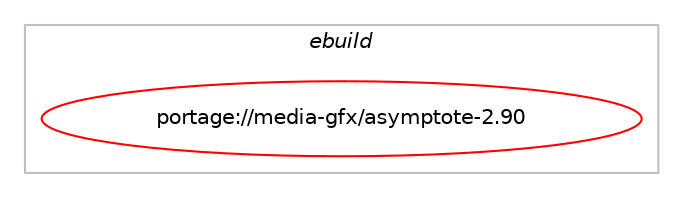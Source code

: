 digraph prolog {

# *************
# Graph options
# *************

newrank=true;
concentrate=true;
compound=true;
graph [rankdir=LR,fontname=Helvetica,fontsize=10,ranksep=1.5];#, ranksep=2.5, nodesep=0.2];
edge  [arrowhead=vee];
node  [fontname=Helvetica,fontsize=10];

# **********
# The ebuild
# **********

subgraph cluster_leftcol {
color=gray;
label=<<i>ebuild</i>>;
id [label="portage://media-gfx/asymptote-2.90", color=red, width=4, href="../media-gfx/asymptote-2.90.svg"];
}

# ****************
# The dependencies
# ****************

subgraph cluster_midcol {
color=gray;
label=<<i>dependencies</i>>;
subgraph cluster_compile {
fillcolor="#eeeeee";
style=filled;
label=<<i>compile</i>>;
# *** BEGIN UNKNOWN DEPENDENCY TYPE (TODO) ***
# id -> equal(use_conditional_group(positive,X,portage://media-gfx/asymptote-2.90,[use_conditional_group(positive,python_targets_python3_10,portage://media-gfx/asymptote-2.90,[package_dependency(portage://media-gfx/asymptote-2.90,install,no,dev-lang,python,none,[,,],[slot(3.10)],[])]),use_conditional_group(positive,python_targets_python3_11,portage://media-gfx/asymptote-2.90,[package_dependency(portage://media-gfx/asymptote-2.90,install,no,dev-lang,python,none,[,,],[slot(3.11)],[])]),use_conditional_group(positive,python_targets_python3_12,portage://media-gfx/asymptote-2.90,[package_dependency(portage://media-gfx/asymptote-2.90,install,no,dev-lang,python,none,[,,],[slot(3.12)],[])]),package_dependency(portage://media-gfx/asymptote-2.90,install,no,dev-python,PyQt5,none,[,,],[],[use(optenable(python_targets_python3_10),negative),use(optenable(python_targets_python3_11),negative),use(optenable(python_targets_python3_12),negative),use(enable(gui),none),use(enable(widgets),none),use(enable(svg),none)]),package_dependency(portage://media-gfx/asymptote-2.90,install,no,dev-python,cson,none,[,,],[],[]),package_dependency(portage://media-gfx/asymptote-2.90,install,no,dev-python,numpy,none,[,,],[],[]),package_dependency(portage://media-gfx/asymptote-2.90,install,no,gnome-base,librsvg,greaterequal,[2.40,,,2.40],[],[])]))
# *** END UNKNOWN DEPENDENCY TYPE (TODO) ***

# *** BEGIN UNKNOWN DEPENDENCY TYPE (TODO) ***
# id -> equal(use_conditional_group(positive,boehm-gc,portage://media-gfx/asymptote-2.90,[package_dependency(portage://media-gfx/asymptote-2.90,install,no,dev-libs,boehm-gc,greaterequal,[7.0,,,7.0],[],[use(enable(cxx),none),use(enable(threads),none)])]))
# *** END UNKNOWN DEPENDENCY TYPE (TODO) ***

# *** BEGIN UNKNOWN DEPENDENCY TYPE (TODO) ***
# id -> equal(use_conditional_group(positive,context,portage://media-gfx/asymptote-2.90,[package_dependency(portage://media-gfx/asymptote-2.90,install,no,dev-texlive,texlive-context,none,[,,],[],[])]))
# *** END UNKNOWN DEPENDENCY TYPE (TODO) ***

# *** BEGIN UNKNOWN DEPENDENCY TYPE (TODO) ***
# id -> equal(use_conditional_group(positive,curl,portage://media-gfx/asymptote-2.90,[package_dependency(portage://media-gfx/asymptote-2.90,install,no,net-misc,curl,none,[,,],[],[])]))
# *** END UNKNOWN DEPENDENCY TYPE (TODO) ***

# *** BEGIN UNKNOWN DEPENDENCY TYPE (TODO) ***
# id -> equal(use_conditional_group(positive,doc,portage://media-gfx/asymptote-2.90,[package_dependency(portage://media-gfx/asymptote-2.90,install,no,media-gfx,imagemagick,none,[,,],[],[use(enable(png),none)]),package_dependency(portage://media-gfx/asymptote-2.90,install,no,virtual,texi2dvi,none,[,,],[],[]),package_dependency(portage://media-gfx/asymptote-2.90,install,no,virtual,latex-base,none,[,,],[],[]),package_dependency(portage://media-gfx/asymptote-2.90,install,no,dev-texlive,texlive-latexextra,none,[,,],[],[]),package_dependency(portage://media-gfx/asymptote-2.90,install,no,app-text,ghostscript-gpl,none,[,,],[],[])]))
# *** END UNKNOWN DEPENDENCY TYPE (TODO) ***

# *** BEGIN UNKNOWN DEPENDENCY TYPE (TODO) ***
# id -> equal(use_conditional_group(positive,emacs,portage://media-gfx/asymptote-2.90,[package_dependency(portage://media-gfx/asymptote-2.90,install,no,app-editors,emacs,greaterequal,[23.1,,,23.1],any_different_slot,[])]))
# *** END UNKNOWN DEPENDENCY TYPE (TODO) ***

# *** BEGIN UNKNOWN DEPENDENCY TYPE (TODO) ***
# id -> equal(use_conditional_group(positive,fftw,portage://media-gfx/asymptote-2.90,[package_dependency(portage://media-gfx/asymptote-2.90,install,no,sci-libs,fftw,greaterequal,[3.0.1,,,3.0.1],any_same_slot,[])]))
# *** END UNKNOWN DEPENDENCY TYPE (TODO) ***

# *** BEGIN UNKNOWN DEPENDENCY TYPE (TODO) ***
# id -> equal(use_conditional_group(positive,gsl,portage://media-gfx/asymptote-2.90,[package_dependency(portage://media-gfx/asymptote-2.90,install,no,sci-libs,gsl,none,[,,],any_same_slot,[])]))
# *** END UNKNOWN DEPENDENCY TYPE (TODO) ***

# *** BEGIN UNKNOWN DEPENDENCY TYPE (TODO) ***
# id -> equal(use_conditional_group(positive,imagemagick,portage://media-gfx/asymptote-2.90,[package_dependency(portage://media-gfx/asymptote-2.90,install,no,media-gfx,imagemagick,none,[,,],[],[use(enable(png),none)])]))
# *** END UNKNOWN DEPENDENCY TYPE (TODO) ***

# *** BEGIN UNKNOWN DEPENDENCY TYPE (TODO) ***
# id -> equal(use_conditional_group(positive,latex,portage://media-gfx/asymptote-2.90,[package_dependency(portage://media-gfx/asymptote-2.90,install,no,virtual,latex-base,none,[,,],[],[]),package_dependency(portage://media-gfx/asymptote-2.90,install,no,dev-texlive,texlive-latexextra,none,[,,],[],[])]))
# *** END UNKNOWN DEPENDENCY TYPE (TODO) ***

# *** BEGIN UNKNOWN DEPENDENCY TYPE (TODO) ***
# id -> equal(use_conditional_group(positive,lsp,portage://media-gfx/asymptote-2.90,[package_dependency(portage://media-gfx/asymptote-2.90,install,no,dev-libs,boost,none,[,,],[],[]),package_dependency(portage://media-gfx/asymptote-2.90,install,no,dev-libs,rapidjson,none,[,,],[],[]),package_dependency(portage://media-gfx/asymptote-2.90,install,no,dev-libs,utfcpp,none,[,,],[],[])]))
# *** END UNKNOWN DEPENDENCY TYPE (TODO) ***

# *** BEGIN UNKNOWN DEPENDENCY TYPE (TODO) ***
# id -> equal(use_conditional_group(positive,offscreen,portage://media-gfx/asymptote-2.90,[package_dependency(portage://media-gfx/asymptote-2.90,install,no,media-libs,mesa,none,[,,],[],[use(enable(osmesa),none)])]))
# *** END UNKNOWN DEPENDENCY TYPE (TODO) ***

# *** BEGIN UNKNOWN DEPENDENCY TYPE (TODO) ***
# id -> equal(use_conditional_group(positive,opengl,portage://media-gfx/asymptote-2.90,[package_dependency(portage://media-gfx/asymptote-2.90,install,no,media-libs,mesa,none,[,,],[],[use(enable(X),positive)]),package_dependency(portage://media-gfx/asymptote-2.90,install,no,media-libs,freeglut,none,[,,],[],[]),package_dependency(portage://media-gfx/asymptote-2.90,install,no,media-libs,glew,none,[,,],[slot(0)],[]),package_dependency(portage://media-gfx/asymptote-2.90,install,no,media-libs,glm,none,[,,],[],[])]))
# *** END UNKNOWN DEPENDENCY TYPE (TODO) ***

# *** BEGIN UNKNOWN DEPENDENCY TYPE (TODO) ***
# id -> equal(use_conditional_group(positive,python,portage://media-gfx/asymptote-2.90,[use_conditional_group(positive,python_targets_python3_10,portage://media-gfx/asymptote-2.90,[package_dependency(portage://media-gfx/asymptote-2.90,install,no,dev-lang,python,none,[,,],[slot(3.10)],[])]),use_conditional_group(positive,python_targets_python3_11,portage://media-gfx/asymptote-2.90,[package_dependency(portage://media-gfx/asymptote-2.90,install,no,dev-lang,python,none,[,,],[slot(3.11)],[])]),use_conditional_group(positive,python_targets_python3_12,portage://media-gfx/asymptote-2.90,[package_dependency(portage://media-gfx/asymptote-2.90,install,no,dev-lang,python,none,[,,],[slot(3.12)],[])])]))
# *** END UNKNOWN DEPENDENCY TYPE (TODO) ***

# *** BEGIN UNKNOWN DEPENDENCY TYPE (TODO) ***
# id -> equal(use_conditional_group(positive,sigsegv,portage://media-gfx/asymptote-2.90,[package_dependency(portage://media-gfx/asymptote-2.90,install,no,dev-libs,libsigsegv,none,[,,],[],[])]))
# *** END UNKNOWN DEPENDENCY TYPE (TODO) ***

# *** BEGIN UNKNOWN DEPENDENCY TYPE (TODO) ***
# id -> equal(use_conditional_group(positive,svg,portage://media-gfx/asymptote-2.90,[package_dependency(portage://media-gfx/asymptote-2.90,install,no,app-text,dvisvgm,none,[,,],[],[])]))
# *** END UNKNOWN DEPENDENCY TYPE (TODO) ***

# *** BEGIN UNKNOWN DEPENDENCY TYPE (TODO) ***
# id -> equal(use_conditional_group(positive,test,portage://media-gfx/asymptote-2.90,[package_dependency(portage://media-gfx/asymptote-2.90,install,no,app-text,ghostscript-gpl,none,[,,],[],[])]))
# *** END UNKNOWN DEPENDENCY TYPE (TODO) ***

# *** BEGIN UNKNOWN DEPENDENCY TYPE (TODO) ***
# id -> equal(use_conditional_group(positive,vim-syntax,portage://media-gfx/asymptote-2.90,[any_of_group([package_dependency(portage://media-gfx/asymptote-2.90,install,no,app-editors,vim,none,[,,],[],[]),package_dependency(portage://media-gfx/asymptote-2.90,install,no,app-editors,gvim,none,[,,],[],[])])]))
# *** END UNKNOWN DEPENDENCY TYPE (TODO) ***

# *** BEGIN UNKNOWN DEPENDENCY TYPE (TODO) ***
# id -> equal(package_dependency(portage://media-gfx/asymptote-2.90,install,no,dev-lang,perl,none,[,,],[],[]))
# *** END UNKNOWN DEPENDENCY TYPE (TODO) ***

# *** BEGIN UNKNOWN DEPENDENCY TYPE (TODO) ***
# id -> equal(package_dependency(portage://media-gfx/asymptote-2.90,install,no,net-libs,libtirpc,none,[,,],any_same_slot,[]))
# *** END UNKNOWN DEPENDENCY TYPE (TODO) ***

# *** BEGIN UNKNOWN DEPENDENCY TYPE (TODO) ***
# id -> equal(package_dependency(portage://media-gfx/asymptote-2.90,install,no,sys-libs,ncurses,greaterequal,[5.4,,-r5,5.4-r5],[slot(0),equal],[]))
# *** END UNKNOWN DEPENDENCY TYPE (TODO) ***

# *** BEGIN UNKNOWN DEPENDENCY TYPE (TODO) ***
# id -> equal(package_dependency(portage://media-gfx/asymptote-2.90,install,no,sys-libs,readline,greaterequal,[4.3,,-r5,4.3-r5],[slot(0),equal],[]))
# *** END UNKNOWN DEPENDENCY TYPE (TODO) ***

}
subgraph cluster_compileandrun {
fillcolor="#eeeeee";
style=filled;
label=<<i>compile and run</i>>;
}
subgraph cluster_run {
fillcolor="#eeeeee";
style=filled;
label=<<i>run</i>>;
# *** BEGIN UNKNOWN DEPENDENCY TYPE (TODO) ***
# id -> equal(use_conditional_group(positive,X,portage://media-gfx/asymptote-2.90,[use_conditional_group(positive,python_targets_python3_10,portage://media-gfx/asymptote-2.90,[package_dependency(portage://media-gfx/asymptote-2.90,run,no,dev-lang,python,none,[,,],[slot(3.10)],[])]),use_conditional_group(positive,python_targets_python3_11,portage://media-gfx/asymptote-2.90,[package_dependency(portage://media-gfx/asymptote-2.90,run,no,dev-lang,python,none,[,,],[slot(3.11)],[])]),use_conditional_group(positive,python_targets_python3_12,portage://media-gfx/asymptote-2.90,[package_dependency(portage://media-gfx/asymptote-2.90,run,no,dev-lang,python,none,[,,],[slot(3.12)],[])]),package_dependency(portage://media-gfx/asymptote-2.90,run,no,dev-python,PyQt5,none,[,,],[],[use(optenable(python_targets_python3_10),negative),use(optenable(python_targets_python3_11),negative),use(optenable(python_targets_python3_12),negative),use(enable(gui),none),use(enable(widgets),none),use(enable(svg),none)]),package_dependency(portage://media-gfx/asymptote-2.90,run,no,dev-python,cson,none,[,,],[],[]),package_dependency(portage://media-gfx/asymptote-2.90,run,no,dev-python,numpy,none,[,,],[],[]),package_dependency(portage://media-gfx/asymptote-2.90,run,no,gnome-base,librsvg,greaterequal,[2.40,,,2.40],[],[])]))
# *** END UNKNOWN DEPENDENCY TYPE (TODO) ***

# *** BEGIN UNKNOWN DEPENDENCY TYPE (TODO) ***
# id -> equal(use_conditional_group(positive,boehm-gc,portage://media-gfx/asymptote-2.90,[package_dependency(portage://media-gfx/asymptote-2.90,run,no,dev-libs,boehm-gc,greaterequal,[7.0,,,7.0],[],[use(enable(cxx),none),use(enable(threads),none)])]))
# *** END UNKNOWN DEPENDENCY TYPE (TODO) ***

# *** BEGIN UNKNOWN DEPENDENCY TYPE (TODO) ***
# id -> equal(use_conditional_group(positive,context,portage://media-gfx/asymptote-2.90,[package_dependency(portage://media-gfx/asymptote-2.90,run,no,dev-texlive,texlive-context,none,[,,],[],[])]))
# *** END UNKNOWN DEPENDENCY TYPE (TODO) ***

# *** BEGIN UNKNOWN DEPENDENCY TYPE (TODO) ***
# id -> equal(use_conditional_group(positive,curl,portage://media-gfx/asymptote-2.90,[package_dependency(portage://media-gfx/asymptote-2.90,run,no,net-misc,curl,none,[,,],[],[])]))
# *** END UNKNOWN DEPENDENCY TYPE (TODO) ***

# *** BEGIN UNKNOWN DEPENDENCY TYPE (TODO) ***
# id -> equal(use_conditional_group(positive,emacs,portage://media-gfx/asymptote-2.90,[package_dependency(portage://media-gfx/asymptote-2.90,run,no,app-editors,emacs,greaterequal,[23.1,,,23.1],any_different_slot,[])]))
# *** END UNKNOWN DEPENDENCY TYPE (TODO) ***

# *** BEGIN UNKNOWN DEPENDENCY TYPE (TODO) ***
# id -> equal(use_conditional_group(positive,fftw,portage://media-gfx/asymptote-2.90,[package_dependency(portage://media-gfx/asymptote-2.90,run,no,sci-libs,fftw,greaterequal,[3.0.1,,,3.0.1],any_same_slot,[])]))
# *** END UNKNOWN DEPENDENCY TYPE (TODO) ***

# *** BEGIN UNKNOWN DEPENDENCY TYPE (TODO) ***
# id -> equal(use_conditional_group(positive,gsl,portage://media-gfx/asymptote-2.90,[package_dependency(portage://media-gfx/asymptote-2.90,run,no,sci-libs,gsl,none,[,,],any_same_slot,[])]))
# *** END UNKNOWN DEPENDENCY TYPE (TODO) ***

# *** BEGIN UNKNOWN DEPENDENCY TYPE (TODO) ***
# id -> equal(use_conditional_group(positive,imagemagick,portage://media-gfx/asymptote-2.90,[package_dependency(portage://media-gfx/asymptote-2.90,run,no,media-gfx,imagemagick,none,[,,],[],[use(enable(png),none)])]))
# *** END UNKNOWN DEPENDENCY TYPE (TODO) ***

# *** BEGIN UNKNOWN DEPENDENCY TYPE (TODO) ***
# id -> equal(use_conditional_group(positive,latex,portage://media-gfx/asymptote-2.90,[package_dependency(portage://media-gfx/asymptote-2.90,run,no,virtual,latex-base,none,[,,],[],[]),package_dependency(portage://media-gfx/asymptote-2.90,run,no,dev-texlive,texlive-latexextra,none,[,,],[],[])]))
# *** END UNKNOWN DEPENDENCY TYPE (TODO) ***

# *** BEGIN UNKNOWN DEPENDENCY TYPE (TODO) ***
# id -> equal(use_conditional_group(positive,lsp,portage://media-gfx/asymptote-2.90,[package_dependency(portage://media-gfx/asymptote-2.90,run,no,dev-libs,boost,none,[,,],[],[]),package_dependency(portage://media-gfx/asymptote-2.90,run,no,dev-libs,rapidjson,none,[,,],[],[]),package_dependency(portage://media-gfx/asymptote-2.90,run,no,dev-libs,utfcpp,none,[,,],[],[])]))
# *** END UNKNOWN DEPENDENCY TYPE (TODO) ***

# *** BEGIN UNKNOWN DEPENDENCY TYPE (TODO) ***
# id -> equal(use_conditional_group(positive,offscreen,portage://media-gfx/asymptote-2.90,[package_dependency(portage://media-gfx/asymptote-2.90,run,no,media-libs,mesa,none,[,,],[],[use(enable(osmesa),none)])]))
# *** END UNKNOWN DEPENDENCY TYPE (TODO) ***

# *** BEGIN UNKNOWN DEPENDENCY TYPE (TODO) ***
# id -> equal(use_conditional_group(positive,opengl,portage://media-gfx/asymptote-2.90,[package_dependency(portage://media-gfx/asymptote-2.90,run,no,media-libs,mesa,none,[,,],[],[use(enable(X),positive)]),package_dependency(portage://media-gfx/asymptote-2.90,run,no,media-libs,freeglut,none,[,,],[],[]),package_dependency(portage://media-gfx/asymptote-2.90,run,no,media-libs,glew,none,[,,],[slot(0)],[]),package_dependency(portage://media-gfx/asymptote-2.90,run,no,media-libs,glm,none,[,,],[],[])]))
# *** END UNKNOWN DEPENDENCY TYPE (TODO) ***

# *** BEGIN UNKNOWN DEPENDENCY TYPE (TODO) ***
# id -> equal(use_conditional_group(positive,python,portage://media-gfx/asymptote-2.90,[use_conditional_group(positive,python_targets_python3_10,portage://media-gfx/asymptote-2.90,[package_dependency(portage://media-gfx/asymptote-2.90,run,no,dev-lang,python,none,[,,],[slot(3.10)],[])]),use_conditional_group(positive,python_targets_python3_11,portage://media-gfx/asymptote-2.90,[package_dependency(portage://media-gfx/asymptote-2.90,run,no,dev-lang,python,none,[,,],[slot(3.11)],[])]),use_conditional_group(positive,python_targets_python3_12,portage://media-gfx/asymptote-2.90,[package_dependency(portage://media-gfx/asymptote-2.90,run,no,dev-lang,python,none,[,,],[slot(3.12)],[])])]))
# *** END UNKNOWN DEPENDENCY TYPE (TODO) ***

# *** BEGIN UNKNOWN DEPENDENCY TYPE (TODO) ***
# id -> equal(use_conditional_group(positive,sigsegv,portage://media-gfx/asymptote-2.90,[package_dependency(portage://media-gfx/asymptote-2.90,run,no,dev-libs,libsigsegv,none,[,,],[],[])]))
# *** END UNKNOWN DEPENDENCY TYPE (TODO) ***

# *** BEGIN UNKNOWN DEPENDENCY TYPE (TODO) ***
# id -> equal(use_conditional_group(positive,svg,portage://media-gfx/asymptote-2.90,[package_dependency(portage://media-gfx/asymptote-2.90,run,no,app-text,dvisvgm,none,[,,],[],[])]))
# *** END UNKNOWN DEPENDENCY TYPE (TODO) ***

# *** BEGIN UNKNOWN DEPENDENCY TYPE (TODO) ***
# id -> equal(use_conditional_group(positive,vim-syntax,portage://media-gfx/asymptote-2.90,[any_of_group([package_dependency(portage://media-gfx/asymptote-2.90,run,no,app-editors,vim,none,[,,],[],[]),package_dependency(portage://media-gfx/asymptote-2.90,run,no,app-editors,gvim,none,[,,],[],[])])]))
# *** END UNKNOWN DEPENDENCY TYPE (TODO) ***

# *** BEGIN UNKNOWN DEPENDENCY TYPE (TODO) ***
# id -> equal(package_dependency(portage://media-gfx/asymptote-2.90,run,no,net-libs,libtirpc,none,[,,],any_same_slot,[]))
# *** END UNKNOWN DEPENDENCY TYPE (TODO) ***

# *** BEGIN UNKNOWN DEPENDENCY TYPE (TODO) ***
# id -> equal(package_dependency(portage://media-gfx/asymptote-2.90,run,no,sys-libs,ncurses,greaterequal,[5.4,,-r5,5.4-r5],[slot(0),equal],[]))
# *** END UNKNOWN DEPENDENCY TYPE (TODO) ***

# *** BEGIN UNKNOWN DEPENDENCY TYPE (TODO) ***
# id -> equal(package_dependency(portage://media-gfx/asymptote-2.90,run,no,sys-libs,readline,greaterequal,[4.3,,-r5,4.3-r5],[slot(0),equal],[]))
# *** END UNKNOWN DEPENDENCY TYPE (TODO) ***

# *** BEGIN UNKNOWN DEPENDENCY TYPE (TODO) ***
# id -> equal(package_dependency(portage://media-gfx/asymptote-2.90,run,no,virtual,latex-base,none,[,,],[],[]))
# *** END UNKNOWN DEPENDENCY TYPE (TODO) ***

}
}

# **************
# The candidates
# **************

subgraph cluster_choices {
rank=same;
color=gray;
label=<<i>candidates</i>>;

}

}
